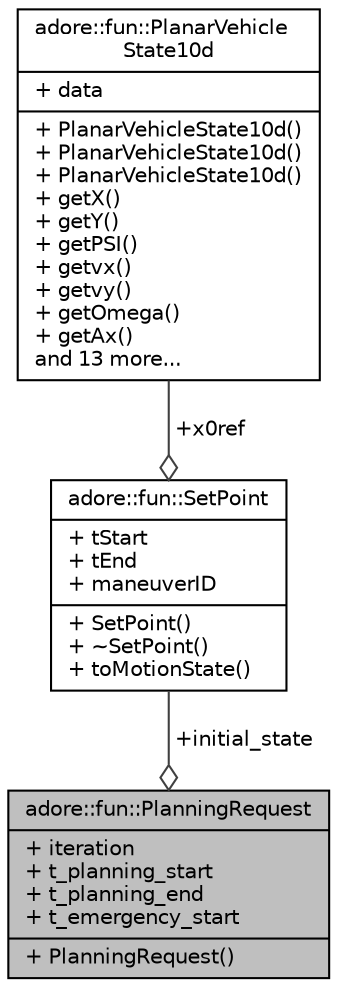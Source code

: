 digraph "adore::fun::PlanningRequest"
{
 // LATEX_PDF_SIZE
  edge [fontname="Helvetica",fontsize="10",labelfontname="Helvetica",labelfontsize="10"];
  node [fontname="Helvetica",fontsize="10",shape=record];
  Node1 [label="{adore::fun::PlanningRequest\n|+ iteration\l+ t_planning_start\l+ t_planning_end\l+ t_emergency_start\l|+ PlanningRequest()\l}",height=0.2,width=0.4,color="black", fillcolor="grey75", style="filled", fontcolor="black",tooltip=" "];
  Node2 -> Node1 [color="grey25",fontsize="10",style="solid",label=" +initial_state" ,arrowhead="odiamond",fontname="Helvetica"];
  Node2 [label="{adore::fun::SetPoint\n|+ tStart\l+ tEnd\l+ maneuverID\l|+ SetPoint()\l+ ~SetPoint()\l+ toMotionState()\l}",height=0.2,width=0.4,color="black", fillcolor="white", style="filled",URL="$classadore_1_1fun_1_1SetPoint.html",tooltip=" "];
  Node3 -> Node2 [color="grey25",fontsize="10",style="solid",label=" +x0ref" ,arrowhead="odiamond",fontname="Helvetica"];
  Node3 [label="{adore::fun::PlanarVehicle\lState10d\n|+ data\l|+ PlanarVehicleState10d()\l+ PlanarVehicleState10d()\l+ PlanarVehicleState10d()\l+ getX()\l+ getY()\l+ getPSI()\l+ getvx()\l+ getvy()\l+ getOmega()\l+ getAx()\land 13 more...\l}",height=0.2,width=0.4,color="black", fillcolor="white", style="filled",URL="$structadore_1_1fun_1_1PlanarVehicleState10d.html",tooltip=" "];
}
